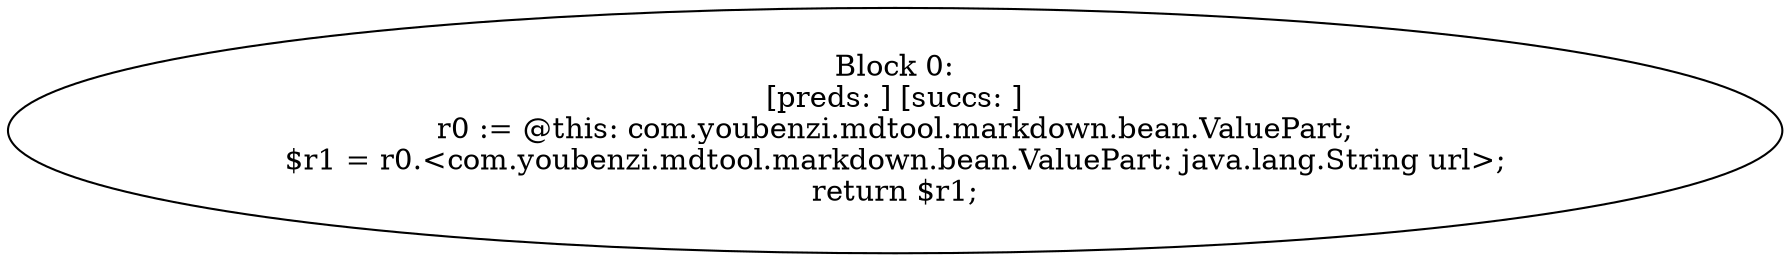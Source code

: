 digraph "unitGraph" {
    "Block 0:
[preds: ] [succs: ]
r0 := @this: com.youbenzi.mdtool.markdown.bean.ValuePart;
$r1 = r0.<com.youbenzi.mdtool.markdown.bean.ValuePart: java.lang.String url>;
return $r1;
"
}

